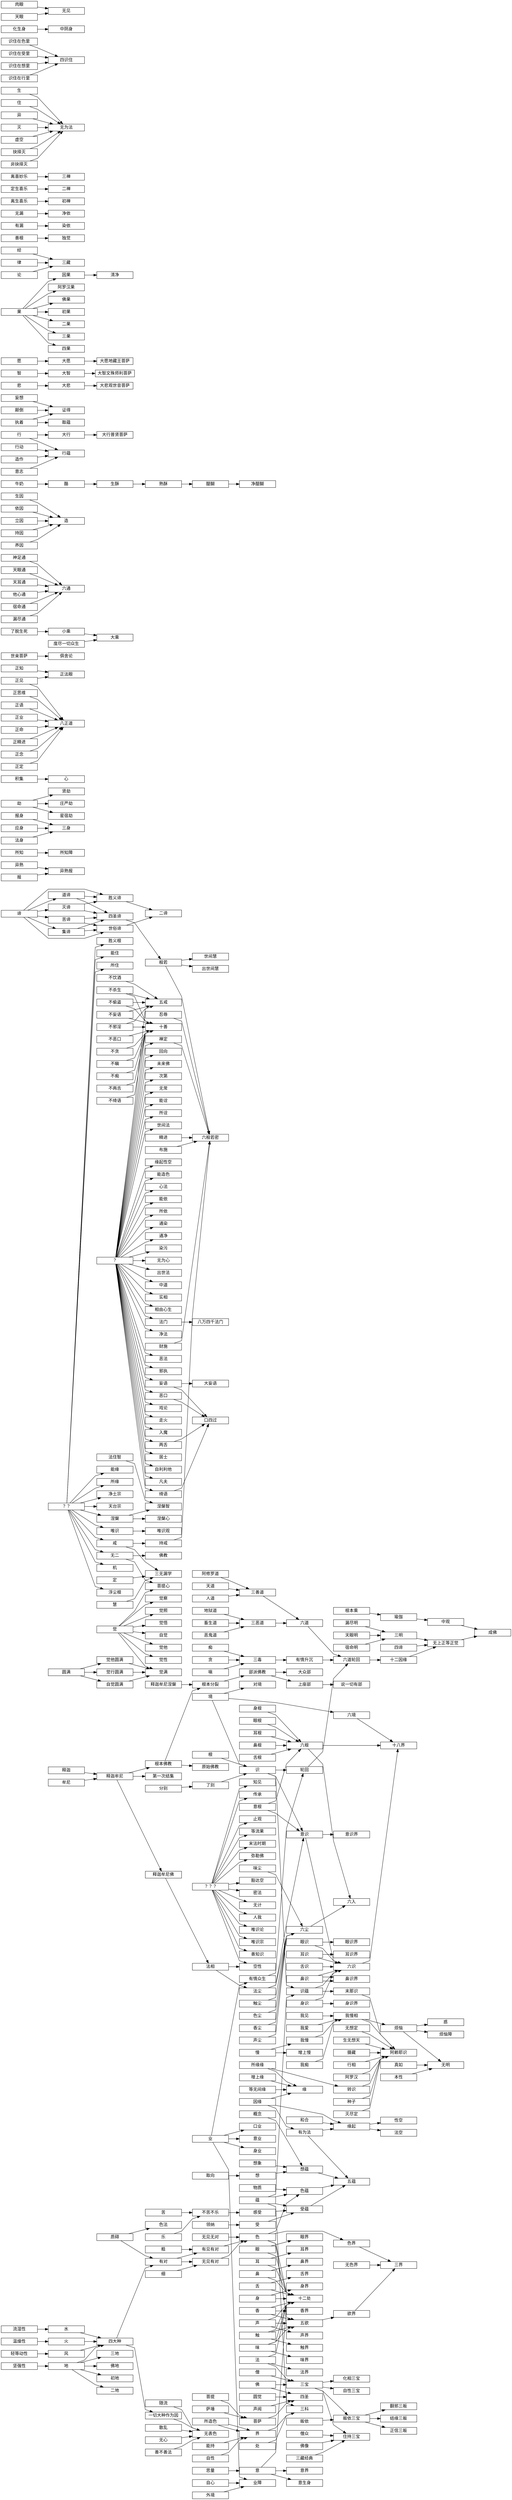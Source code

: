 digraph {
  rankdir="LR";
  graph [fontname="simhei" splines="polyline"]
  edge  [fontname="simhei"]
  node  [fontname="simhei" shape="box" width="1.68" height="0.1"]
  subgraph {
    "根本乘" -> "瑜伽"
    "瑜伽" -> "中观"
    "中观" -> "成佛"
    "？？" -> "净土宗"
    "？？" -> "天台宗"
    "？？？" -> "无计"
    "异熟" -> "异熟报"
    "报" -> "异熟报"
    "所知" -> "所知障"
    "？？？" -> "空性"
    "？？" -> "戒"
    "戒" -> "持戒"
    "？？？" -> "人我"
    "释迦" -> "释迦牟尼"
    "牟尼" -> "释迦牟尼"
    "释迦牟尼" -> "根本佛教"
    "根本佛教" -> "根本分裂"
    "释迦牟尼" -> "第一次结集"
    "我慢相" -> "烦恼"
    "烦恼" -> "惑"
    "烦恼" -> "无明"
    "真如" -> "无明"
    "本性" -> "无明"
    "报身" -> "三身"
    "应身" -> "三身"
    "法身" -> "三身"
    "劫" -> "贤劫"
    "劫" -> "庄严劫"
    "劫" -> "星宿劫"
    "根" -> "识"
    "境" -> "识"
    "识" -> "轮回"
    "三善道" -> "六道"
    "三恶道" -> "六道"
    "六道" -> "六道轮回"
    "业" -> "有情众生"
    "有情众生" -> "轮回"
    "业" -> "身业"
    "业" -> "口业"
    "思量" -> "意"
    "意" -> "意生身"
    "业" -> "意业"
    "业" -> "业障"
    "积集" -> "心"
    "自心" -> "业障"
    "境" -> "对境"
    "境" -> "六境"
    "外境" -> "业障"
    "眼" -> "十二处"
    "眼" -> "眼界"
    "眼识" -> "眼识界"
    "耳" -> "十二处"
    "耳" -> "耳界"
    "耳识" -> "耳识界"
    "鼻" -> "十二处"
    "鼻" -> "鼻界"
    "鼻识" -> "鼻识界"
    "舌" -> "十二处"
    "舌" -> "舌界"
    "鼻识" -> "鼻识界"
    "身" -> "十二处"
    "身" -> "身界"
    "身识" -> "身识界"
    "意" -> "十二处"
    "意" -> "意界"
    "意识" -> "意识界"
    "色" -> "十二处"
    "色" -> "色界"
    "香" -> "十二处"
    "香" -> "香界"
    "声" -> "十二处"
    "声" -> "声界"
    "味" -> "十二处"
    "味" -> "味界"
    "触" -> "十二处"
    "触" -> "触界"
    "法" -> "十二处"
    "法" -> "法界"
    "蕴" -> "三科"
    "处" -> "三科"
    "界" -> "三科"
    "？？" -> "唯识"
    "唯识" -> "唯识观"
    "？？？" -> "唯识论"
    "？？？" -> "唯识宗"
    "？？？" -> "善知识"
    "？？？" -> "知见"
    "？？？" -> "传承"
    "正知" -> "正法眼"
    "正见" -> "正法眼"
    "？？？" -> "止观"
    "？？？" -> "等流果"
    "？？？" -> "末法时期"
    "？？？" -> "弥勒佛"
    "轮回" -> "六道轮回"
    "眼根" -> "六根"
    "耳根" -> "六根"
    "鼻根" -> "六根"
    "舌根" -> "六根"
    "身根" -> "六根"
    "意根" -> "六根"
    "色尘" -> "六尘"
    "香尘" -> "六尘"
    "声尘" -> "六尘"
    "味尘" -> "六尘"
    "触尘" -> "六尘"
    "释迦牟尼" -> "释迦牟尼佛"
    "释迦牟尼佛" -> "法相"
    "法相" -> "空性"
    "？？？" -> "豁达空"
    "？？？" -> "密法"
    "世亲菩萨" -> "俱舍论"
    "？？" -> "机"
    "了脱生死" -> "小乘"
    "度尽一切众生" -> "大乘"
    "小乘" -> "大乘"
    "法相" -> "法尘"
    "法尘" -> "六尘"
    "识" -> "意识"
    "眼识" -> "六识"
    "耳识" -> "六识"
    "鼻识" -> "六识"
    "识蕴" -> "六识"
    "识蕴" -> "末那识"
    "舌识" -> "六识"
    "身识" -> "六识"
    "意根" -> "意识"
    "法尘" -> "意识"
    "意识" -> "六识"
    "欲界" -> "三界"
    "色界" -> "三界"
    "无色界" -> "三界"
    "根本佛教" -> "原始佛教"
    "？？" -> "涅槃"
    "涅槃" -> "涅槃心"
    "涅槃" -> "涅槃智"
    "法住智" -> "涅槃智"
    "缘起" -> "性空"
    "缘起" -> "法空"
    "释迦牟尼涅槃" -> "根本分裂"
    "根本分裂" -> "部派佛教"
    "部派佛教" -> "上座部"
    "部派佛教" -> "大众部"
    "上座部" -> "说一切有部"
    "四圣谛" -> "般若"
    "般若" -> "世间慧"
    "般若" -> "出世间慧"
    "神足通" -> "六通"
    "天眼通" -> "六通"
    "天耳通" -> "六通"
    "他心通" -> "六通"
    "宿命通" -> "六通"
    "漏尽通" -> "六通"
    "贪" -> "三毒"
    "嗔" -> "三毒"
    "痴" -> "三毒"
    "三毒" -> "有情升沉"
    "有情升沉" -> "六道轮回"
    "六道轮回" -> "十二因缘"
    "正见" -> "八正道"
    "正思维" -> "八正道"
    "正语" -> "八正道"
    "正业" -> "八正道"
    "正命" -> "八正道"
    "正精进" -> "八正道"
    "正念" -> "八正道"
    "正定" -> "八正道"
    "？" -> "世间法"
    "？" -> "缘起性空"
    "？" -> "五戒"
    "？" -> "十善"
    "谛" -> "苦谛"
    "谛" -> "集谛"
    "谛" -> "灭谛"
    "谛" -> "道谛"
    "谛" -> "世俗谛"
    "谛" -> "胜义谛"
    "世俗谛" -> "二谛"
    "胜义谛" -> "二谛"
    "苦谛" -> "世俗谛"
    "集谛" -> "世俗谛"
    "灭谛" -> "胜义谛"
    "道谛" -> "胜义谛"
    "苦谛" -> "四圣谛"
    "集谛" -> "四圣谛"
    "灭谛" -> "四圣谛"
    "道谛" -> "四圣谛"
    "因缘" -> "缘起"
    "因缘" -> "有为法"
    "有为法" -> "五蕴"
    "有为法" -> "缘起"
    "和合" -> "缘起"
    "天眼明" -> "三明"
    "宿命明" -> "三明"
    "漏尽明" -> "三明"
    "三明" -> "无上正等正觉"
    "四谛" -> "无上正等正觉"
    "十二因缘" -> "无上正等正觉"
    "六根" -> "六入"
    "六根" -> "十八界"
    "六境" -> "十八界"
    "六识" -> "十八界"
    "六尘" -> "六入"
    "无上正等正觉" -> "成佛"
    "佛" -> "三宝"
    "法" -> "三宝"
    "僧" -> "三宝"
    "三宝" -> "化相三宝"
    "三宝" -> "住持三宝"
    "佛像" -> "住持三宝"
    "三藏经典" -> "住持三宝"
    "僧众" -> "住持三宝"
    "三宝" -> "自性三宝"
    "能持" -> "界"
    "自性" -> "界"
    "所造色" -> "界"
    "所造色" -> "界"
    "？" -> "能造色"
    "生因" -> "造"
    "依因" -> "造"
    "立因" -> "造"
    "持因" -> "造"
    "养因" -> "造"
    "牛奶" -> "酪"
    "酪" -> "生酥"
    "生酥" -> "熟酥"
    "熟酥" -> "醍醐"
    "醍醐" -> "净醍醐"
    "三宝" -> "皈依三宝"
    "皈依" -> "皈依三宝"
    "皈依三宝" -> "翻邪三皈"
    "皈依三宝" -> "结缘三皈"
    "皈依三宝" -> "正信三皈"
    "不杀生" -> "五戒"
    "不偷盗" -> "五戒"
    "不妄语" -> "五戒"
    "不邪淫" -> "五戒"
    "不饮酒" -> "五戒"
    "蕴" -> "色蕴"
    "色" -> "色蕴"
    "物质" -> "色蕴"
    "蕴" -> "受蕴"
    "领纳" -> "受"
    "受" -> "受蕴"
    "苦" -> "不苦不乐"
    "乐" -> "不苦不乐"
    "不苦不乐" -> "感受"
    "感受" -> "受蕴"
    "取向" -> "想"
    "概念" -> "想蕴"
    "想象" -> "想蕴"
    "想" -> "想蕴"
    "分别" -> "了别"
    "了别" -> "识"
    "识" -> "识蕴"
    "蕴" -> "识蕴"
    "行" -> "行蕴"
    "行动" -> "行蕴"
    "造作" -> "行蕴"
    "意志" -> "行蕴"
    "质碍" -> "色法"
    "？" -> "心法"
    "色蕴" -> "五蕴"
    "受蕴" -> "五蕴"
    "想蕴" -> "五蕴"
    "妄想" -> "证得"
    "颠倒" -> "证得"
    "执着" -> "证得"
    "执着" -> "取蕴"
    "？" -> "能依"
    "？" -> "所依"
    "？" -> "通染"
    "？" -> "通净"
    "？" -> "染污"
    "觉" -> "自觉"
    "觉" -> "觉他"
    "觉" -> "觉满"
    "圆满" -> "自觉圆满"
    "圆满" -> "觉他圆满"
    "圆满" -> "觉行圆满"
    "自觉圆满" -> "觉满"
    "觉他圆满" -> "觉满"
    "觉行圆满" -> "觉满"
    "觉" -> "菩提心"
    "觉" -> "觉性"
    "觉" -> "觉察"
    "觉" -> "觉照"
    "觉" -> "觉悟"
    "菩提" -> "菩萨"
    "萨埵" -> "菩萨"
    "悲" -> "大悲"
    "智" -> "大智"
    "愿" -> "大愿"
    "行" -> "大行"
    "大悲" -> "大悲观世音菩萨"
    "大智" -> "大智文殊师利菩萨"
    "大愿" -> "大愿地藏王菩萨"
    "大行" -> "大行普贤菩萨"
    "？" -> "无为心"
    "？" -> "出世法"
    "？" -> "中道"
    "？" -> "实相"
    "？" -> "相由心生"
    "？" -> "净法"
    "？" -> "恶法"
    "？" -> "邪执"
    "？" -> "妄语"
    "妄语" -> "大妄语"
    "？" -> "戏论"
    "？" -> "两舌"
    "？" -> "恶口"
    "？" -> "绮语"
    "妄语" -> "口四过"
    "两舌" -> "口四过"
    "恶口" -> "口四过"
    "绮语" -> "口四过"
    "？" -> "禅定"
    "？" -> "走火"
    "？" -> "入魔"
    "？" -> "法门"
    "法门" -> "八万四千法门"
    "慢" -> "我慢"
    "慢" -> "增上慢"
    "果" -> "因果"
    "因果" -> "清净"
    "果" -> "阿罗汉果"
    "果" -> "佛果"
    "果" -> "初果"
    "果" -> "二果"
    "果" -> "三果"
    "果" -> "四果"
    "地" -> "初地"
    "地" -> "二地"
    "地" -> "三地"
    "地" -> "佛地"
    "？" -> "居士"
    "经" -> "三藏"
    "律" -> "三藏"
    "论" -> "三藏"
    "不杀生" -> "十善"
    "不偷盗" -> "十善"
    "不邪淫" -> "十善"
    "不妄语" -> "十善"
    "不两舌" -> "十善"
    "不绮语" -> "十善"
    "不恶口" -> "十善"
    "不贪" -> "十善"
    "不瞋" -> "十善"
    "不痴" -> "十善"
    "天道" -> "三善道"
    "人道" -> "三善道"
    "阿修罗道" -> "三善道"
    "畜生道" -> "三恶道"
    "恶鬼道" -> "三恶道"
    "地狱道" -> "三恶道"
    "？" -> "自利利他"
    "？" -> "凡夫"
    "佛" -> "四圣"
    "菩萨" -> "四圣"
    "圆觉" -> "四圣"
    "声闻" -> "四圣"
    "色" -> "五欲"
    "声" -> "五欲"
    "香" -> "五欲"
    "味" -> "五欲"
    "触" -> "五欲"
    "五欲" -> "欲界"
    "善根" -> "独觉"
    "？？" -> "浮尘根"
    "？？" -> "胜义根"
    "？" -> "回向"
    "？" -> "未来佛"
    "布施" -> "六般若密"
    "财施" -> "六般若密"
    "持戒" -> "六般若密"
    "戒" -> "三无漏学"
    "定" -> "三无漏学"
    "慧" -> "三无漏学"
    "有漏" -> "染依"
    "无漏" -> "净依"
    "？" -> "次第"
    "忍辱" -> "六般若密"
    "精进" -> "六般若密"
    "禅定" -> "六般若密"
    "离生喜乐" -> "初禅"
    "定生喜乐" -> "二禅"
    "离喜妙乐" -> "三禅"
    "般若" -> "六般若密"
    "生" -> "无为法"
    "住" -> "无为法"
    "异" -> "无为法"
    "灭" -> "无为法"
    "虚空" -> "无为法"
    "抉择灭" -> "无为法"
    "非抉择灭" -> "无为法"
    "？" -> "无常"
    "？" -> "能诠"
    "？？" -> "能住"
    "？？" -> "所住"
    "？？" -> "能缘"
    "？？" -> "所缘"
    "因缘" -> "缘"
    "等无间缘" -> "缘"
    "增上缘" -> "缘"
    "所缘缘" -> "缘"
    "所缘缘" -> "转识"
    "识住在色里" -> "四识住"
    "识住在受里" -> "四识住"
    "识住在想里" -> "四识住"
    "识住在行里" -> "四识住"
    "？" -> "所诠"
    "散乱" -> "无表色"
    "无心" -> "无表色"
    "善不善法" -> "无表色"
    "随流" -> "无表色"
    "四大种" -> "一切大种作为因"
    "一切大种作为因" -> "无表色"
    "化生身" -> "中阴身"
    "四大种" -> "有对"
    "质碍" -> "有对"
    "有对" -> "有见有对"
    "有对" -> "无见有对"
    "粗" -> "有见有对"
    "细" -> "无见有对"
    "有见有对" -> "色"
    "肉眼" -> "无见"
    "天眼" -> "无见"
    "无见有对" -> "色"
    "无见无对" -> "色"
    "坚强性" -> "地"
    "流湿性" -> "水"
    "温燥性" -> "火"
    "轻等动性" -> "风"
    "地" -> "四大种"
    "水" -> "四大种"
    "火" -> "四大种"
    "风" -> "四大种"
    "种子" -> "阿赖耶识"
    "末那识" -> "阿赖耶识"
    "灭尽定" -> "阿赖耶识"
    "无想定" -> "阿赖耶识"
    "生无想天" -> "阿赖耶识"
    "我见" -> "我慢相"
    "我爱" -> "我慢相"
    "我慢" -> "我慢相"
    "我痴" -> "我慢相"
    "我慢相" -> "阿赖耶识"
    "摄藏" -> "阿赖耶识"
    "转识" -> "阿赖耶识"
    "行相" -> "阿赖耶识"
    "阿罗汉" -> "阿赖耶识"
    "？？" -> "无二"
    "无二" -> "佛教"
    "无二" -> "菩提心"
    "烦恼" -> "烦恼障"
  }
}

